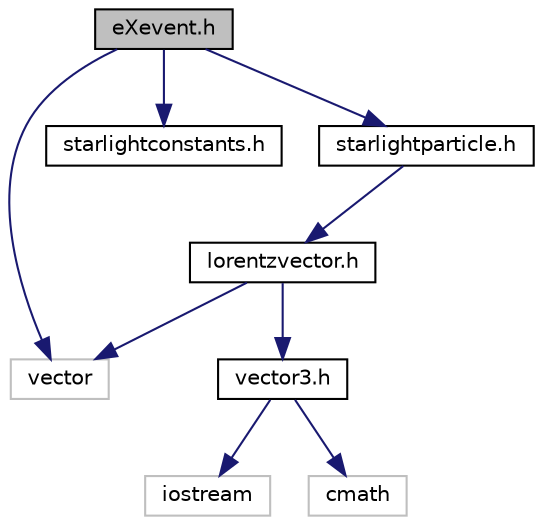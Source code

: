 digraph "eXevent.h"
{
 // LATEX_PDF_SIZE
  bgcolor="transparent";
  edge [fontname="Helvetica",fontsize="10",labelfontname="Helvetica",labelfontsize="10"];
  node [fontname="Helvetica",fontsize="10",shape=record];
  Node0 [label="eXevent.h",height=0.2,width=0.4,color="black", fillcolor="grey75", style="filled", fontcolor="black",tooltip=" "];
  Node0 -> Node1 [color="midnightblue",fontsize="10",style="solid",fontname="Helvetica"];
  Node1 [label="vector",height=0.2,width=0.4,color="grey75",tooltip=" "];
  Node0 -> Node2 [color="midnightblue",fontsize="10",style="solid",fontname="Helvetica"];
  Node2 [label="starlightconstants.h",height=0.2,width=0.4,color="black",URL="$starlightconstants_8h.html",tooltip=" "];
  Node0 -> Node3 [color="midnightblue",fontsize="10",style="solid",fontname="Helvetica"];
  Node3 [label="starlightparticle.h",height=0.2,width=0.4,color="black",URL="$starlightparticle_8h.html",tooltip=" "];
  Node3 -> Node4 [color="midnightblue",fontsize="10",style="solid",fontname="Helvetica"];
  Node4 [label="lorentzvector.h",height=0.2,width=0.4,color="black",URL="$lorentzvector_8h.html",tooltip=" "];
  Node4 -> Node5 [color="midnightblue",fontsize="10",style="solid",fontname="Helvetica"];
  Node5 [label="vector3.h",height=0.2,width=0.4,color="black",URL="$vector3_8h.html",tooltip=" "];
  Node5 -> Node6 [color="midnightblue",fontsize="10",style="solid",fontname="Helvetica"];
  Node6 [label="iostream",height=0.2,width=0.4,color="grey75",tooltip=" "];
  Node5 -> Node7 [color="midnightblue",fontsize="10",style="solid",fontname="Helvetica"];
  Node7 [label="cmath",height=0.2,width=0.4,color="grey75",tooltip=" "];
  Node4 -> Node1 [color="midnightblue",fontsize="10",style="solid",fontname="Helvetica"];
}
